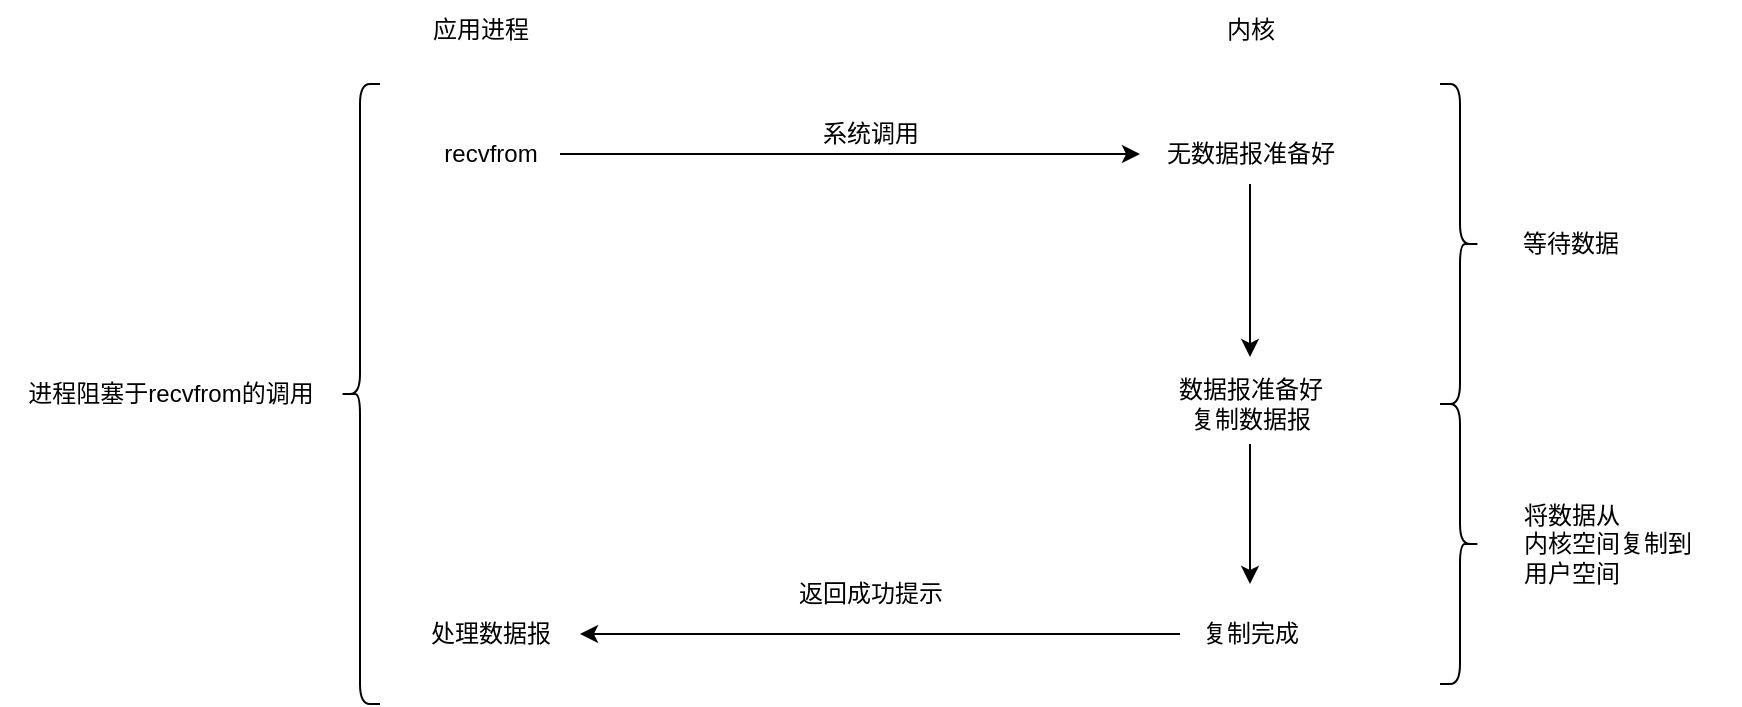 <mxfile version="21.2.1" type="device" pages="8">
  <diagram name="Blocking IO" id="bz_xKzXRIrhYi1SVSWEg">
    <mxGraphModel dx="1194" dy="877" grid="1" gridSize="10" guides="1" tooltips="1" connect="1" arrows="1" fold="1" page="1" pageScale="1" pageWidth="2339" pageHeight="3300" math="0" shadow="0">
      <root>
        <mxCell id="0" />
        <mxCell id="1" parent="0" />
        <mxCell id="ZottVFlIQImy03L3RdKi-1" value="" style="shape=curlyBracket;whiteSpace=wrap;html=1;rounded=1;labelPosition=left;verticalLabelPosition=middle;align=right;verticalAlign=middle;" vertex="1" parent="1">
          <mxGeometry x="250" y="180" width="20" height="310" as="geometry" />
        </mxCell>
        <mxCell id="ZottVFlIQImy03L3RdKi-2" value="" style="shape=curlyBracket;whiteSpace=wrap;html=1;rounded=1;flipH=1;labelPosition=right;verticalLabelPosition=middle;align=left;verticalAlign=middle;size=0.5;" vertex="1" parent="1">
          <mxGeometry x="800" y="180" width="20" height="160" as="geometry" />
        </mxCell>
        <mxCell id="ZottVFlIQImy03L3RdKi-4" value="进程阻塞于recvfrom的调用" style="text;html=1;align=center;verticalAlign=middle;resizable=0;points=[];autosize=1;strokeColor=none;fillColor=none;" vertex="1" parent="1">
          <mxGeometry x="80" y="320" width="170" height="30" as="geometry" />
        </mxCell>
        <mxCell id="ZottVFlIQImy03L3RdKi-7" style="edgeStyle=orthogonalEdgeStyle;rounded=0;orthogonalLoop=1;jettySize=auto;html=1;" edge="1" parent="1" source="ZottVFlIQImy03L3RdKi-5" target="ZottVFlIQImy03L3RdKi-6">
          <mxGeometry relative="1" as="geometry" />
        </mxCell>
        <mxCell id="ZottVFlIQImy03L3RdKi-5" value="recvfrom" style="text;html=1;align=center;verticalAlign=middle;resizable=0;points=[];autosize=1;strokeColor=none;fillColor=none;" vertex="1" parent="1">
          <mxGeometry x="290" y="200" width="70" height="30" as="geometry" />
        </mxCell>
        <mxCell id="ZottVFlIQImy03L3RdKi-12" style="edgeStyle=orthogonalEdgeStyle;rounded=0;orthogonalLoop=1;jettySize=auto;html=1;entryX=0.5;entryY=-0.087;entryDx=0;entryDy=0;entryPerimeter=0;" edge="1" parent="1" source="ZottVFlIQImy03L3RdKi-6" target="ZottVFlIQImy03L3RdKi-11">
          <mxGeometry relative="1" as="geometry" />
        </mxCell>
        <mxCell id="ZottVFlIQImy03L3RdKi-6" value="无数据报准备好" style="text;html=1;align=center;verticalAlign=middle;resizable=0;points=[];autosize=1;strokeColor=none;fillColor=none;" vertex="1" parent="1">
          <mxGeometry x="650" y="200" width="110" height="30" as="geometry" />
        </mxCell>
        <mxCell id="ZottVFlIQImy03L3RdKi-8" value="系统调用" style="text;html=1;align=center;verticalAlign=middle;resizable=0;points=[];autosize=1;strokeColor=none;fillColor=none;" vertex="1" parent="1">
          <mxGeometry x="480" y="190" width="70" height="30" as="geometry" />
        </mxCell>
        <mxCell id="ZottVFlIQImy03L3RdKi-9" value="应用进程" style="text;html=1;align=center;verticalAlign=middle;resizable=0;points=[];autosize=1;strokeColor=none;fillColor=none;" vertex="1" parent="1">
          <mxGeometry x="285" y="138" width="70" height="30" as="geometry" />
        </mxCell>
        <mxCell id="ZottVFlIQImy03L3RdKi-10" value="内核" style="text;html=1;align=center;verticalAlign=middle;resizable=0;points=[];autosize=1;strokeColor=none;fillColor=none;" vertex="1" parent="1">
          <mxGeometry x="680" y="138" width="50" height="30" as="geometry" />
        </mxCell>
        <mxCell id="ZottVFlIQImy03L3RdKi-15" style="edgeStyle=orthogonalEdgeStyle;rounded=0;orthogonalLoop=1;jettySize=auto;html=1;" edge="1" parent="1" source="ZottVFlIQImy03L3RdKi-11">
          <mxGeometry relative="1" as="geometry">
            <mxPoint x="705" y="430" as="targetPoint" />
          </mxGeometry>
        </mxCell>
        <mxCell id="ZottVFlIQImy03L3RdKi-11" value="数据报准备好&lt;br&gt;复制数据报" style="text;html=1;align=center;verticalAlign=middle;resizable=0;points=[];autosize=1;strokeColor=none;fillColor=none;" vertex="1" parent="1">
          <mxGeometry x="655" y="320" width="100" height="40" as="geometry" />
        </mxCell>
        <mxCell id="ZottVFlIQImy03L3RdKi-17" style="edgeStyle=orthogonalEdgeStyle;rounded=0;orthogonalLoop=1;jettySize=auto;html=1;" edge="1" parent="1" source="ZottVFlIQImy03L3RdKi-13">
          <mxGeometry relative="1" as="geometry">
            <mxPoint x="370" y="455" as="targetPoint" />
          </mxGeometry>
        </mxCell>
        <mxCell id="ZottVFlIQImy03L3RdKi-13" value="复制完成" style="text;html=1;align=center;verticalAlign=middle;resizable=0;points=[];autosize=1;strokeColor=none;fillColor=none;" vertex="1" parent="1">
          <mxGeometry x="670" y="440" width="70" height="30" as="geometry" />
        </mxCell>
        <mxCell id="ZottVFlIQImy03L3RdKi-16" value="处理数据报" style="text;html=1;align=center;verticalAlign=middle;resizable=0;points=[];autosize=1;strokeColor=none;fillColor=none;" vertex="1" parent="1">
          <mxGeometry x="285" y="440" width="80" height="30" as="geometry" />
        </mxCell>
        <mxCell id="ZottVFlIQImy03L3RdKi-18" value="返回成功提示" style="text;html=1;align=center;verticalAlign=middle;resizable=0;points=[];autosize=1;strokeColor=none;fillColor=none;" vertex="1" parent="1">
          <mxGeometry x="465" y="420" width="100" height="30" as="geometry" />
        </mxCell>
        <mxCell id="ZottVFlIQImy03L3RdKi-19" value="" style="shape=curlyBracket;whiteSpace=wrap;html=1;rounded=1;flipH=1;labelPosition=right;verticalLabelPosition=middle;align=left;verticalAlign=middle;size=0.5;" vertex="1" parent="1">
          <mxGeometry x="800" y="340" width="20" height="140" as="geometry" />
        </mxCell>
        <mxCell id="ZottVFlIQImy03L3RdKi-20" value="等待数据" style="text;html=1;align=center;verticalAlign=middle;resizable=0;points=[];autosize=1;strokeColor=none;fillColor=none;" vertex="1" parent="1">
          <mxGeometry x="830" y="245" width="70" height="30" as="geometry" />
        </mxCell>
        <mxCell id="ZottVFlIQImy03L3RdKi-21" value="将数据从&lt;br&gt;内核空间复制到&lt;br&gt;用户空间" style="text;html=1;align=left;verticalAlign=middle;resizable=0;points=[];autosize=1;strokeColor=none;fillColor=none;" vertex="1" parent="1">
          <mxGeometry x="840" y="380" width="110" height="60" as="geometry" />
        </mxCell>
      </root>
    </mxGraphModel>
  </diagram>
  <diagram id="ZWKYuYZeVg8kZIGxJ8dt" name="Nonblocking IO">
    <mxGraphModel dx="1194" dy="877" grid="1" gridSize="10" guides="1" tooltips="1" connect="1" arrows="1" fold="1" page="1" pageScale="1" pageWidth="2339" pageHeight="3300" math="0" shadow="0">
      <root>
        <mxCell id="0" />
        <mxCell id="1" parent="0" />
        <mxCell id="xlk-RooxMBTvUu8aTsPf-1" value="" style="shape=curlyBracket;whiteSpace=wrap;html=1;rounded=1;labelPosition=left;verticalLabelPosition=middle;align=right;verticalAlign=middle;" vertex="1" parent="1">
          <mxGeometry x="250" y="180" width="20" height="310" as="geometry" />
        </mxCell>
        <mxCell id="xlk-RooxMBTvUu8aTsPf-2" value="" style="shape=curlyBracket;whiteSpace=wrap;html=1;rounded=1;flipH=1;labelPosition=right;verticalLabelPosition=middle;align=left;verticalAlign=middle;size=0.5;" vertex="1" parent="1">
          <mxGeometry x="800" y="180" width="20" height="200" as="geometry" />
        </mxCell>
        <mxCell id="xlk-RooxMBTvUu8aTsPf-3" value="进程反复调用recvfrom&lt;br&gt;等待返回成功" style="text;html=1;align=center;verticalAlign=middle;resizable=0;points=[];autosize=1;strokeColor=none;fillColor=none;" vertex="1" parent="1">
          <mxGeometry x="95" y="315" width="140" height="40" as="geometry" />
        </mxCell>
        <mxCell id="xlk-RooxMBTvUu8aTsPf-4" style="edgeStyle=orthogonalEdgeStyle;rounded=0;orthogonalLoop=1;jettySize=auto;html=1;" edge="1" parent="1" source="xlk-RooxMBTvUu8aTsPf-5">
          <mxGeometry relative="1" as="geometry">
            <mxPoint x="650" y="375" as="targetPoint" />
          </mxGeometry>
        </mxCell>
        <mxCell id="xlk-RooxMBTvUu8aTsPf-35" value="系统调用" style="edgeLabel;html=1;align=center;verticalAlign=middle;resizable=0;points=[];" vertex="1" connectable="0" parent="xlk-RooxMBTvUu8aTsPf-4">
          <mxGeometry x="-0.103" y="3" relative="1" as="geometry">
            <mxPoint x="-10" y="3" as="offset" />
          </mxGeometry>
        </mxCell>
        <mxCell id="xlk-RooxMBTvUu8aTsPf-5" value="recvfrom" style="text;html=1;align=center;verticalAlign=middle;resizable=0;points=[];autosize=1;strokeColor=none;fillColor=none;" vertex="1" parent="1">
          <mxGeometry x="290" y="360" width="70" height="30" as="geometry" />
        </mxCell>
        <mxCell id="xlk-RooxMBTvUu8aTsPf-7" value="无数据报准备好" style="text;html=1;align=center;verticalAlign=middle;resizable=0;points=[];autosize=1;strokeColor=none;fillColor=none;" vertex="1" parent="1">
          <mxGeometry x="650" y="290" width="110" height="30" as="geometry" />
        </mxCell>
        <mxCell id="xlk-RooxMBTvUu8aTsPf-9" value="应用进程" style="text;html=1;align=center;verticalAlign=middle;resizable=0;points=[];autosize=1;strokeColor=none;fillColor=none;" vertex="1" parent="1">
          <mxGeometry x="285" y="138" width="70" height="30" as="geometry" />
        </mxCell>
        <mxCell id="xlk-RooxMBTvUu8aTsPf-10" value="内核" style="text;html=1;align=center;verticalAlign=middle;resizable=0;points=[];autosize=1;strokeColor=none;fillColor=none;" vertex="1" parent="1">
          <mxGeometry x="680" y="138" width="50" height="30" as="geometry" />
        </mxCell>
        <mxCell id="xlk-RooxMBTvUu8aTsPf-11" style="edgeStyle=orthogonalEdgeStyle;rounded=0;orthogonalLoop=1;jettySize=auto;html=1;" edge="1" parent="1" source="xlk-RooxMBTvUu8aTsPf-12">
          <mxGeometry relative="1" as="geometry">
            <mxPoint x="705" y="430" as="targetPoint" />
          </mxGeometry>
        </mxCell>
        <mxCell id="xlk-RooxMBTvUu8aTsPf-12" value="数据报准备好&lt;br&gt;复制数据报" style="text;html=1;align=center;verticalAlign=middle;resizable=0;points=[];autosize=1;strokeColor=none;fillColor=none;" vertex="1" parent="1">
          <mxGeometry x="655" y="360" width="100" height="40" as="geometry" />
        </mxCell>
        <mxCell id="xlk-RooxMBTvUu8aTsPf-13" style="edgeStyle=orthogonalEdgeStyle;rounded=0;orthogonalLoop=1;jettySize=auto;html=1;" edge="1" parent="1" source="xlk-RooxMBTvUu8aTsPf-14">
          <mxGeometry relative="1" as="geometry">
            <mxPoint x="370" y="455" as="targetPoint" />
          </mxGeometry>
        </mxCell>
        <mxCell id="xlk-RooxMBTvUu8aTsPf-14" value="复制完成" style="text;html=1;align=center;verticalAlign=middle;resizable=0;points=[];autosize=1;strokeColor=none;fillColor=none;" vertex="1" parent="1">
          <mxGeometry x="670" y="440" width="70" height="30" as="geometry" />
        </mxCell>
        <mxCell id="xlk-RooxMBTvUu8aTsPf-15" value="处理数据报" style="text;html=1;align=center;verticalAlign=middle;resizable=0;points=[];autosize=1;strokeColor=none;fillColor=none;" vertex="1" parent="1">
          <mxGeometry x="285" y="440" width="80" height="30" as="geometry" />
        </mxCell>
        <mxCell id="xlk-RooxMBTvUu8aTsPf-16" value="返回成功提示" style="text;html=1;align=center;verticalAlign=middle;resizable=0;points=[];autosize=1;strokeColor=none;fillColor=none;" vertex="1" parent="1">
          <mxGeometry x="465" y="420" width="100" height="30" as="geometry" />
        </mxCell>
        <mxCell id="xlk-RooxMBTvUu8aTsPf-17" value="" style="shape=curlyBracket;whiteSpace=wrap;html=1;rounded=1;flipH=1;labelPosition=right;verticalLabelPosition=middle;align=left;verticalAlign=middle;size=0.5;" vertex="1" parent="1">
          <mxGeometry x="800" y="380" width="20" height="100" as="geometry" />
        </mxCell>
        <mxCell id="xlk-RooxMBTvUu8aTsPf-18" value="等待数据" style="text;html=1;align=center;verticalAlign=middle;resizable=0;points=[];autosize=1;strokeColor=none;fillColor=none;" vertex="1" parent="1">
          <mxGeometry x="830" y="245" width="70" height="30" as="geometry" />
        </mxCell>
        <mxCell id="xlk-RooxMBTvUu8aTsPf-19" value="将数据从&lt;br&gt;内核空间复制到&lt;br&gt;用户空间" style="text;html=1;align=left;verticalAlign=middle;resizable=0;points=[];autosize=1;strokeColor=none;fillColor=none;" vertex="1" parent="1">
          <mxGeometry x="840" y="400" width="110" height="60" as="geometry" />
        </mxCell>
        <mxCell id="xlk-RooxMBTvUu8aTsPf-24" style="edgeStyle=orthogonalEdgeStyle;rounded=0;orthogonalLoop=1;jettySize=auto;html=1;" edge="1" source="xlk-RooxMBTvUu8aTsPf-25" target="xlk-RooxMBTvUu8aTsPf-26" parent="1">
          <mxGeometry relative="1" as="geometry" />
        </mxCell>
        <mxCell id="xlk-RooxMBTvUu8aTsPf-36" value="系统调用" style="edgeLabel;html=1;align=center;verticalAlign=middle;resizable=0;points=[];" vertex="1" connectable="0" parent="xlk-RooxMBTvUu8aTsPf-24">
          <mxGeometry x="-0.124" y="4" relative="1" as="geometry">
            <mxPoint x="-7" y="4" as="offset" />
          </mxGeometry>
        </mxCell>
        <mxCell id="xlk-RooxMBTvUu8aTsPf-25" value="recvfrom" style="text;html=1;align=center;verticalAlign=middle;resizable=0;points=[];autosize=1;strokeColor=none;fillColor=none;" vertex="1" parent="1">
          <mxGeometry x="290" y="240" width="70" height="30" as="geometry" />
        </mxCell>
        <mxCell id="xlk-RooxMBTvUu8aTsPf-26" value="无数据报准备好" style="text;html=1;align=center;verticalAlign=middle;resizable=0;points=[];autosize=1;strokeColor=none;fillColor=none;" vertex="1" parent="1">
          <mxGeometry x="650" y="240" width="110" height="30" as="geometry" />
        </mxCell>
        <mxCell id="xlk-RooxMBTvUu8aTsPf-28" style="edgeStyle=orthogonalEdgeStyle;rounded=0;orthogonalLoop=1;jettySize=auto;html=1;" edge="1" source="xlk-RooxMBTvUu8aTsPf-29" target="xlk-RooxMBTvUu8aTsPf-30" parent="1">
          <mxGeometry relative="1" as="geometry" />
        </mxCell>
        <mxCell id="xlk-RooxMBTvUu8aTsPf-37" value="系统调用" style="edgeLabel;html=1;align=center;verticalAlign=middle;resizable=0;points=[];" vertex="1" connectable="0" parent="xlk-RooxMBTvUu8aTsPf-28">
          <mxGeometry x="-0.124" y="3" relative="1" as="geometry">
            <mxPoint x="-7" y="3" as="offset" />
          </mxGeometry>
        </mxCell>
        <mxCell id="xlk-RooxMBTvUu8aTsPf-29" value="recvfrom" style="text;html=1;align=center;verticalAlign=middle;resizable=0;points=[];autosize=1;strokeColor=none;fillColor=none;" vertex="1" parent="1">
          <mxGeometry x="290" y="195" width="70" height="30" as="geometry" />
        </mxCell>
        <mxCell id="xlk-RooxMBTvUu8aTsPf-30" value="无数据报准备好" style="text;html=1;align=center;verticalAlign=middle;resizable=0;points=[];autosize=1;strokeColor=none;fillColor=none;" vertex="1" parent="1">
          <mxGeometry x="650" y="195" width="110" height="30" as="geometry" />
        </mxCell>
        <mxCell id="xlk-RooxMBTvUu8aTsPf-32" value="EWOULDBLOCK" style="endArrow=classic;html=1;rounded=0;" edge="1" parent="1">
          <mxGeometry width="50" height="50" relative="1" as="geometry">
            <mxPoint x="640" y="230" as="sourcePoint" />
            <mxPoint x="360" y="230" as="targetPoint" />
          </mxGeometry>
        </mxCell>
        <mxCell id="xlk-RooxMBTvUu8aTsPf-33" value="EWOULDBLOCK" style="endArrow=classic;html=1;rounded=0;" edge="1" parent="1">
          <mxGeometry width="50" height="50" relative="1" as="geometry">
            <mxPoint x="640" y="274" as="sourcePoint" />
            <mxPoint x="360" y="274" as="targetPoint" />
          </mxGeometry>
        </mxCell>
        <mxCell id="xlk-RooxMBTvUu8aTsPf-34" value="EWOULDBLOCK" style="endArrow=classic;html=1;rounded=0;" edge="1" parent="1">
          <mxGeometry width="50" height="50" relative="1" as="geometry">
            <mxPoint x="640" y="330" as="sourcePoint" />
            <mxPoint x="360" y="330" as="targetPoint" />
          </mxGeometry>
        </mxCell>
        <mxCell id="xlk-RooxMBTvUu8aTsPf-41" value="recvfrom" style="text;html=1;align=center;verticalAlign=middle;resizable=0;points=[];autosize=1;strokeColor=none;fillColor=none;" vertex="1" parent="1">
          <mxGeometry x="290" y="300" width="70" height="30" as="geometry" />
        </mxCell>
        <mxCell id="xlk-RooxMBTvUu8aTsPf-53" style="edgeStyle=orthogonalEdgeStyle;rounded=0;orthogonalLoop=1;jettySize=auto;html=1;" edge="1" parent="1">
          <mxGeometry relative="1" as="geometry">
            <mxPoint x="360" y="304.5" as="sourcePoint" />
            <mxPoint x="650" y="304.5" as="targetPoint" />
            <Array as="points">
              <mxPoint x="530" y="304.5" />
              <mxPoint x="530" y="304.5" />
            </Array>
          </mxGeometry>
        </mxCell>
        <mxCell id="xlk-RooxMBTvUu8aTsPf-54" value="系统调用" style="edgeLabel;html=1;align=center;verticalAlign=middle;resizable=0;points=[];" vertex="1" connectable="0" parent="xlk-RooxMBTvUu8aTsPf-53">
          <mxGeometry x="-0.103" y="3" relative="1" as="geometry">
            <mxPoint x="-10" y="3" as="offset" />
          </mxGeometry>
        </mxCell>
      </root>
    </mxGraphModel>
  </diagram>
  <diagram id="ih13bG-ebCqLkDhofo12" name="IO Multiplexing">
    <mxGraphModel dx="1194" dy="877" grid="1" gridSize="10" guides="1" tooltips="1" connect="1" arrows="1" fold="1" page="1" pageScale="1" pageWidth="2339" pageHeight="3300" math="0" shadow="0">
      <root>
        <mxCell id="0" />
        <mxCell id="1" parent="0" />
        <mxCell id="SwOj9-y2bBtK_aYG4GSi-1" value="" style="shape=curlyBracket;whiteSpace=wrap;html=1;rounded=1;labelPosition=left;verticalLabelPosition=middle;align=right;verticalAlign=middle;" vertex="1" parent="1">
          <mxGeometry x="250" y="180" width="20" height="150" as="geometry" />
        </mxCell>
        <mxCell id="SwOj9-y2bBtK_aYG4GSi-2" value="" style="shape=curlyBracket;whiteSpace=wrap;html=1;rounded=1;flipH=1;labelPosition=right;verticalLabelPosition=middle;align=left;verticalAlign=middle;size=0.5;" vertex="1" parent="1">
          <mxGeometry x="800" y="180" width="20" height="160" as="geometry" />
        </mxCell>
        <mxCell id="SwOj9-y2bBtK_aYG4GSi-3" value="&lt;div style=&quot;text-align: left;&quot;&gt;&lt;span style=&quot;background-color: initial;&quot;&gt;进程受阻于select调用&lt;/span&gt;&lt;/div&gt;&lt;div style=&quot;text-align: left;&quot;&gt;&lt;span style=&quot;background-color: initial;&quot;&gt;等待可能多个套接字中&lt;/span&gt;&lt;/div&gt;&lt;div style=&quot;text-align: left;&quot;&gt;&lt;span style=&quot;background-color: initial;&quot;&gt;的任何一个变为可读&lt;/span&gt;&lt;/div&gt;" style="text;html=1;align=center;verticalAlign=middle;resizable=0;points=[];autosize=1;strokeColor=none;fillColor=none;" vertex="1" parent="1">
          <mxGeometry x="110" y="225" width="140" height="60" as="geometry" />
        </mxCell>
        <mxCell id="SwOj9-y2bBtK_aYG4GSi-4" style="edgeStyle=orthogonalEdgeStyle;rounded=0;orthogonalLoop=1;jettySize=auto;html=1;" edge="1" parent="1" source="SwOj9-y2bBtK_aYG4GSi-5">
          <mxGeometry relative="1" as="geometry">
            <mxPoint x="655" y="345" as="targetPoint" />
          </mxGeometry>
        </mxCell>
        <mxCell id="SwOj9-y2bBtK_aYG4GSi-5" value="recvfrom" style="text;html=1;align=center;verticalAlign=middle;resizable=0;points=[];autosize=1;strokeColor=none;fillColor=none;" vertex="1" parent="1">
          <mxGeometry x="295" y="330" width="70" height="30" as="geometry" />
        </mxCell>
        <mxCell id="SwOj9-y2bBtK_aYG4GSi-8" value="系统调用" style="text;html=1;align=center;verticalAlign=middle;resizable=0;points=[];autosize=1;strokeColor=none;fillColor=none;" vertex="1" parent="1">
          <mxGeometry x="485" y="320" width="70" height="30" as="geometry" />
        </mxCell>
        <mxCell id="SwOj9-y2bBtK_aYG4GSi-9" value="应用进程" style="text;html=1;align=center;verticalAlign=middle;resizable=0;points=[];autosize=1;strokeColor=none;fillColor=none;" vertex="1" parent="1">
          <mxGeometry x="285" y="138" width="70" height="30" as="geometry" />
        </mxCell>
        <mxCell id="SwOj9-y2bBtK_aYG4GSi-10" value="内核" style="text;html=1;align=center;verticalAlign=middle;resizable=0;points=[];autosize=1;strokeColor=none;fillColor=none;" vertex="1" parent="1">
          <mxGeometry x="680" y="138" width="50" height="30" as="geometry" />
        </mxCell>
        <mxCell id="SwOj9-y2bBtK_aYG4GSi-11" style="edgeStyle=orthogonalEdgeStyle;rounded=0;orthogonalLoop=1;jettySize=auto;html=1;" edge="1" parent="1" source="SwOj9-y2bBtK_aYG4GSi-12">
          <mxGeometry relative="1" as="geometry">
            <mxPoint x="705" y="430" as="targetPoint" />
          </mxGeometry>
        </mxCell>
        <mxCell id="SwOj9-y2bBtK_aYG4GSi-12" value="&lt;br&gt;复制数据报" style="text;html=1;align=center;verticalAlign=middle;resizable=0;points=[];autosize=1;strokeColor=none;fillColor=none;" vertex="1" parent="1">
          <mxGeometry x="665" y="320" width="80" height="40" as="geometry" />
        </mxCell>
        <mxCell id="SwOj9-y2bBtK_aYG4GSi-13" style="edgeStyle=orthogonalEdgeStyle;rounded=0;orthogonalLoop=1;jettySize=auto;html=1;" edge="1" parent="1" source="SwOj9-y2bBtK_aYG4GSi-14">
          <mxGeometry relative="1" as="geometry">
            <mxPoint x="370" y="455" as="targetPoint" />
          </mxGeometry>
        </mxCell>
        <mxCell id="SwOj9-y2bBtK_aYG4GSi-14" value="复制完成" style="text;html=1;align=center;verticalAlign=middle;resizable=0;points=[];autosize=1;strokeColor=none;fillColor=none;" vertex="1" parent="1">
          <mxGeometry x="670" y="440" width="70" height="30" as="geometry" />
        </mxCell>
        <mxCell id="SwOj9-y2bBtK_aYG4GSi-15" value="处理数据报" style="text;html=1;align=center;verticalAlign=middle;resizable=0;points=[];autosize=1;strokeColor=none;fillColor=none;" vertex="1" parent="1">
          <mxGeometry x="285" y="440" width="80" height="30" as="geometry" />
        </mxCell>
        <mxCell id="SwOj9-y2bBtK_aYG4GSi-16" value="返回成功提示" style="text;html=1;align=center;verticalAlign=middle;resizable=0;points=[];autosize=1;strokeColor=none;fillColor=none;" vertex="1" parent="1">
          <mxGeometry x="465" y="420" width="100" height="30" as="geometry" />
        </mxCell>
        <mxCell id="SwOj9-y2bBtK_aYG4GSi-17" value="" style="shape=curlyBracket;whiteSpace=wrap;html=1;rounded=1;flipH=1;labelPosition=right;verticalLabelPosition=middle;align=left;verticalAlign=middle;size=0.5;" vertex="1" parent="1">
          <mxGeometry x="800" y="340" width="20" height="140" as="geometry" />
        </mxCell>
        <mxCell id="SwOj9-y2bBtK_aYG4GSi-18" value="等待数据" style="text;html=1;align=center;verticalAlign=middle;resizable=0;points=[];autosize=1;strokeColor=none;fillColor=none;" vertex="1" parent="1">
          <mxGeometry x="830" y="245" width="70" height="30" as="geometry" />
        </mxCell>
        <mxCell id="SwOj9-y2bBtK_aYG4GSi-19" value="将数据从&lt;br&gt;内核空间复制到&lt;br&gt;用户空间" style="text;html=1;align=left;verticalAlign=middle;resizable=0;points=[];autosize=1;strokeColor=none;fillColor=none;" vertex="1" parent="1">
          <mxGeometry x="840" y="380" width="110" height="60" as="geometry" />
        </mxCell>
        <mxCell id="SwOj9-y2bBtK_aYG4GSi-20" value="" style="shape=curlyBracket;whiteSpace=wrap;html=1;rounded=1;labelPosition=left;verticalLabelPosition=middle;align=right;verticalAlign=middle;" vertex="1" parent="1">
          <mxGeometry x="250" y="330" width="20" height="150" as="geometry" />
        </mxCell>
        <mxCell id="SwOj9-y2bBtK_aYG4GSi-23" style="edgeStyle=orthogonalEdgeStyle;rounded=0;orthogonalLoop=1;jettySize=auto;html=1;" edge="1" parent="1" source="SwOj9-y2bBtK_aYG4GSi-21" target="SwOj9-y2bBtK_aYG4GSi-22">
          <mxGeometry relative="1" as="geometry" />
        </mxCell>
        <mxCell id="SwOj9-y2bBtK_aYG4GSi-21" value="select" style="text;html=1;align=center;verticalAlign=middle;resizable=0;points=[];autosize=1;strokeColor=none;fillColor=none;" vertex="1" parent="1">
          <mxGeometry x="300" y="178" width="50" height="30" as="geometry" />
        </mxCell>
        <mxCell id="SwOj9-y2bBtK_aYG4GSi-25" style="edgeStyle=orthogonalEdgeStyle;rounded=0;orthogonalLoop=1;jettySize=auto;html=1;" edge="1" parent="1" source="SwOj9-y2bBtK_aYG4GSi-22">
          <mxGeometry relative="1" as="geometry">
            <mxPoint x="700" y="260" as="targetPoint" />
          </mxGeometry>
        </mxCell>
        <mxCell id="SwOj9-y2bBtK_aYG4GSi-22" value="数据报没准备好" style="text;html=1;align=center;verticalAlign=middle;resizable=0;points=[];autosize=1;strokeColor=none;fillColor=none;" vertex="1" parent="1">
          <mxGeometry x="645" y="178" width="110" height="30" as="geometry" />
        </mxCell>
        <mxCell id="SwOj9-y2bBtK_aYG4GSi-26" style="edgeStyle=orthogonalEdgeStyle;rounded=0;orthogonalLoop=1;jettySize=auto;html=1;" edge="1" parent="1" source="SwOj9-y2bBtK_aYG4GSi-24">
          <mxGeometry relative="1" as="geometry">
            <mxPoint x="360" y="315" as="targetPoint" />
          </mxGeometry>
        </mxCell>
        <mxCell id="SwOj9-y2bBtK_aYG4GSi-27" value="返回可读条件" style="edgeLabel;html=1;align=center;verticalAlign=middle;resizable=0;points=[];" vertex="1" connectable="0" parent="SwOj9-y2bBtK_aYG4GSi-26">
          <mxGeometry x="-0.013" y="-4" relative="1" as="geometry">
            <mxPoint x="25" as="offset" />
          </mxGeometry>
        </mxCell>
        <mxCell id="SwOj9-y2bBtK_aYG4GSi-24" value="数据报准备好" style="text;html=1;align=center;verticalAlign=middle;resizable=0;points=[];autosize=1;strokeColor=none;fillColor=none;" vertex="1" parent="1">
          <mxGeometry x="650" y="300" width="100" height="30" as="geometry" />
        </mxCell>
        <mxCell id="SwOj9-y2bBtK_aYG4GSi-28" value="数据复制到应用缓存区&lt;br&gt;期间阻塞" style="text;html=1;align=left;verticalAlign=middle;resizable=0;points=[];autosize=1;strokeColor=none;fillColor=none;" vertex="1" parent="1">
          <mxGeometry x="125" y="385" width="140" height="40" as="geometry" />
        </mxCell>
      </root>
    </mxGraphModel>
  </diagram>
  <diagram id="R9teF-Ff1Z1OwQMvsc27" name="signal io">
    <mxGraphModel dx="1194" dy="877" grid="1" gridSize="10" guides="1" tooltips="1" connect="1" arrows="1" fold="1" page="1" pageScale="1" pageWidth="2339" pageHeight="3300" math="0" shadow="0">
      <root>
        <mxCell id="0" />
        <mxCell id="1" parent="0" />
        <mxCell id="8NtBzPEcCr57E9r0czD2-1" value="" style="shape=curlyBracket;whiteSpace=wrap;html=1;rounded=1;labelPosition=left;verticalLabelPosition=middle;align=right;verticalAlign=middle;" vertex="1" parent="1">
          <mxGeometry x="250" y="180" width="20" height="150" as="geometry" />
        </mxCell>
        <mxCell id="8NtBzPEcCr57E9r0czD2-2" value="" style="shape=curlyBracket;whiteSpace=wrap;html=1;rounded=1;flipH=1;labelPosition=right;verticalLabelPosition=middle;align=left;verticalAlign=middle;size=0.5;" vertex="1" parent="1">
          <mxGeometry x="800" y="180" width="20" height="160" as="geometry" />
        </mxCell>
        <mxCell id="8NtBzPEcCr57E9r0czD2-3" value="&lt;div style=&quot;text-align: left;&quot;&gt;进程继续执行&lt;/div&gt;" style="text;html=1;align=center;verticalAlign=middle;resizable=0;points=[];autosize=1;strokeColor=none;fillColor=none;" vertex="1" parent="1">
          <mxGeometry x="130" y="240" width="100" height="30" as="geometry" />
        </mxCell>
        <mxCell id="8NtBzPEcCr57E9r0czD2-4" style="edgeStyle=orthogonalEdgeStyle;rounded=0;orthogonalLoop=1;jettySize=auto;html=1;" edge="1" parent="1" source="8NtBzPEcCr57E9r0czD2-5">
          <mxGeometry relative="1" as="geometry">
            <mxPoint x="655" y="345" as="targetPoint" />
          </mxGeometry>
        </mxCell>
        <mxCell id="8NtBzPEcCr57E9r0czD2-5" value="recvfrom" style="text;html=1;align=center;verticalAlign=middle;resizable=0;points=[];autosize=1;strokeColor=none;fillColor=none;" vertex="1" parent="1">
          <mxGeometry x="295" y="330" width="70" height="30" as="geometry" />
        </mxCell>
        <mxCell id="8NtBzPEcCr57E9r0czD2-6" value="系统调用" style="text;html=1;align=center;verticalAlign=middle;resizable=0;points=[];autosize=1;strokeColor=none;fillColor=none;" vertex="1" parent="1">
          <mxGeometry x="485" y="320" width="70" height="30" as="geometry" />
        </mxCell>
        <mxCell id="8NtBzPEcCr57E9r0czD2-7" value="应用进程" style="text;html=1;align=center;verticalAlign=middle;resizable=0;points=[];autosize=1;strokeColor=none;fillColor=none;" vertex="1" parent="1">
          <mxGeometry x="285" y="138" width="70" height="30" as="geometry" />
        </mxCell>
        <mxCell id="8NtBzPEcCr57E9r0czD2-8" value="内核" style="text;html=1;align=center;verticalAlign=middle;resizable=0;points=[];autosize=1;strokeColor=none;fillColor=none;" vertex="1" parent="1">
          <mxGeometry x="680" y="138" width="50" height="30" as="geometry" />
        </mxCell>
        <mxCell id="8NtBzPEcCr57E9r0czD2-9" style="edgeStyle=orthogonalEdgeStyle;rounded=0;orthogonalLoop=1;jettySize=auto;html=1;" edge="1" parent="1" source="8NtBzPEcCr57E9r0czD2-10">
          <mxGeometry relative="1" as="geometry">
            <mxPoint x="705" y="430" as="targetPoint" />
          </mxGeometry>
        </mxCell>
        <mxCell id="8NtBzPEcCr57E9r0czD2-10" value="&lt;br&gt;复制数据报" style="text;html=1;align=center;verticalAlign=middle;resizable=0;points=[];autosize=1;strokeColor=none;fillColor=none;" vertex="1" parent="1">
          <mxGeometry x="665" y="320" width="80" height="40" as="geometry" />
        </mxCell>
        <mxCell id="8NtBzPEcCr57E9r0czD2-11" style="edgeStyle=orthogonalEdgeStyle;rounded=0;orthogonalLoop=1;jettySize=auto;html=1;" edge="1" parent="1" source="8NtBzPEcCr57E9r0czD2-12">
          <mxGeometry relative="1" as="geometry">
            <mxPoint x="370" y="455" as="targetPoint" />
          </mxGeometry>
        </mxCell>
        <mxCell id="8NtBzPEcCr57E9r0czD2-12" value="复制完成" style="text;html=1;align=center;verticalAlign=middle;resizable=0;points=[];autosize=1;strokeColor=none;fillColor=none;" vertex="1" parent="1">
          <mxGeometry x="670" y="440" width="70" height="30" as="geometry" />
        </mxCell>
        <mxCell id="8NtBzPEcCr57E9r0czD2-13" value="处理数据报" style="text;html=1;align=center;verticalAlign=middle;resizable=0;points=[];autosize=1;strokeColor=none;fillColor=none;" vertex="1" parent="1">
          <mxGeometry x="285" y="440" width="80" height="30" as="geometry" />
        </mxCell>
        <mxCell id="8NtBzPEcCr57E9r0czD2-14" value="返回成功提示" style="text;html=1;align=center;verticalAlign=middle;resizable=0;points=[];autosize=1;strokeColor=none;fillColor=none;" vertex="1" parent="1">
          <mxGeometry x="465" y="420" width="100" height="30" as="geometry" />
        </mxCell>
        <mxCell id="8NtBzPEcCr57E9r0czD2-15" value="" style="shape=curlyBracket;whiteSpace=wrap;html=1;rounded=1;flipH=1;labelPosition=right;verticalLabelPosition=middle;align=left;verticalAlign=middle;size=0.5;" vertex="1" parent="1">
          <mxGeometry x="800" y="340" width="20" height="140" as="geometry" />
        </mxCell>
        <mxCell id="8NtBzPEcCr57E9r0czD2-16" value="等待数据" style="text;html=1;align=center;verticalAlign=middle;resizable=0;points=[];autosize=1;strokeColor=none;fillColor=none;" vertex="1" parent="1">
          <mxGeometry x="830" y="245" width="70" height="30" as="geometry" />
        </mxCell>
        <mxCell id="8NtBzPEcCr57E9r0czD2-17" value="将数据从&lt;br&gt;内核空间复制到&lt;br&gt;用户空间" style="text;html=1;align=left;verticalAlign=middle;resizable=0;points=[];autosize=1;strokeColor=none;fillColor=none;" vertex="1" parent="1">
          <mxGeometry x="840" y="380" width="110" height="60" as="geometry" />
        </mxCell>
        <mxCell id="8NtBzPEcCr57E9r0czD2-18" value="" style="shape=curlyBracket;whiteSpace=wrap;html=1;rounded=1;labelPosition=left;verticalLabelPosition=middle;align=right;verticalAlign=middle;" vertex="1" parent="1">
          <mxGeometry x="250" y="330" width="20" height="150" as="geometry" />
        </mxCell>
        <mxCell id="8NtBzPEcCr57E9r0czD2-19" style="edgeStyle=orthogonalEdgeStyle;rounded=0;orthogonalLoop=1;jettySize=auto;html=1;" edge="1" parent="1">
          <mxGeometry relative="1" as="geometry">
            <mxPoint x="370" y="192.5" as="sourcePoint" />
            <mxPoint x="665" y="192.5" as="targetPoint" />
          </mxGeometry>
        </mxCell>
        <mxCell id="8NtBzPEcCr57E9r0czD2-23" style="edgeStyle=orthogonalEdgeStyle;rounded=0;orthogonalLoop=1;jettySize=auto;html=1;" edge="1" parent="1" source="8NtBzPEcCr57E9r0czD2-25">
          <mxGeometry relative="1" as="geometry">
            <mxPoint x="360" y="315" as="targetPoint" />
          </mxGeometry>
        </mxCell>
        <mxCell id="8NtBzPEcCr57E9r0czD2-24" value="递交SIGIO" style="edgeLabel;html=1;align=center;verticalAlign=middle;resizable=0;points=[];" vertex="1" connectable="0" parent="8NtBzPEcCr57E9r0czD2-23">
          <mxGeometry x="-0.013" y="-4" relative="1" as="geometry">
            <mxPoint x="25" as="offset" />
          </mxGeometry>
        </mxCell>
        <mxCell id="8NtBzPEcCr57E9r0czD2-25" value="数据报准备好" style="text;html=1;align=center;verticalAlign=middle;resizable=0;points=[];autosize=1;strokeColor=none;fillColor=none;" vertex="1" parent="1">
          <mxGeometry x="650" y="300" width="100" height="30" as="geometry" />
        </mxCell>
        <mxCell id="8NtBzPEcCr57E9r0czD2-26" value="数据复制到应用缓存区&lt;br&gt;期间阻塞" style="text;html=1;align=left;verticalAlign=middle;resizable=0;points=[];autosize=1;strokeColor=none;fillColor=none;" vertex="1" parent="1">
          <mxGeometry x="125" y="385" width="140" height="40" as="geometry" />
        </mxCell>
        <mxCell id="8NtBzPEcCr57E9r0czD2-29" value="建立SIGIO的&lt;br&gt;信号处理程序" style="text;html=1;align=left;verticalAlign=middle;resizable=0;points=[];autosize=1;strokeColor=none;fillColor=none;" vertex="1" parent="1">
          <mxGeometry x="275" y="173" width="100" height="40" as="geometry" />
        </mxCell>
        <mxCell id="8NtBzPEcCr57E9r0czD2-30" value="sigaction系统调用" style="text;html=1;align=center;verticalAlign=middle;resizable=0;points=[];autosize=1;strokeColor=none;fillColor=none;" vertex="1" parent="1">
          <mxGeometry x="430" y="168" width="120" height="30" as="geometry" />
        </mxCell>
        <mxCell id="8NtBzPEcCr57E9r0czD2-31" style="edgeStyle=orthogonalEdgeStyle;rounded=0;orthogonalLoop=1;jettySize=auto;html=1;" edge="1" parent="1">
          <mxGeometry relative="1" as="geometry">
            <mxPoint x="365" y="220" as="targetPoint" />
            <mxPoint x="660" y="220" as="sourcePoint" />
            <Array as="points">
              <mxPoint x="685" y="220" />
            </Array>
          </mxGeometry>
        </mxCell>
        <mxCell id="8NtBzPEcCr57E9r0czD2-33" value="返回" style="edgeLabel;html=1;align=center;verticalAlign=middle;resizable=0;points=[];" vertex="1" connectable="0" parent="8NtBzPEcCr57E9r0czD2-31">
          <mxGeometry x="0.3" y="1" relative="1" as="geometry">
            <mxPoint as="offset" />
          </mxGeometry>
        </mxCell>
        <mxCell id="8NtBzPEcCr57E9r0czD2-34" value="信号处理程序" style="text;html=1;align=center;verticalAlign=middle;resizable=0;points=[];autosize=1;strokeColor=none;fillColor=none;" vertex="1" parent="1">
          <mxGeometry x="270" y="300" width="100" height="30" as="geometry" />
        </mxCell>
      </root>
    </mxGraphModel>
  </diagram>
  <diagram id="rLNFdqXmbew-Pni08uYn" name="asynchronous io">
    <mxGraphModel dx="1194" dy="877" grid="1" gridSize="10" guides="1" tooltips="1" connect="1" arrows="1" fold="1" page="1" pageScale="1" pageWidth="2339" pageHeight="3300" math="0" shadow="0">
      <root>
        <mxCell id="0" />
        <mxCell id="1" parent="0" />
        <mxCell id="SinjqNOypRxzRjIW1s9I-1" value="" style="shape=curlyBracket;whiteSpace=wrap;html=1;rounded=1;labelPosition=left;verticalLabelPosition=middle;align=right;verticalAlign=middle;" vertex="1" parent="1">
          <mxGeometry x="250" y="180" width="20" height="310" as="geometry" />
        </mxCell>
        <mxCell id="SinjqNOypRxzRjIW1s9I-2" value="" style="shape=curlyBracket;whiteSpace=wrap;html=1;rounded=1;flipH=1;labelPosition=right;verticalLabelPosition=middle;align=left;verticalAlign=middle;size=0.5;" vertex="1" parent="1">
          <mxGeometry x="800" y="180" width="20" height="160" as="geometry" />
        </mxCell>
        <mxCell id="SinjqNOypRxzRjIW1s9I-3" value="进程继续执行" style="text;html=1;align=center;verticalAlign=middle;resizable=0;points=[];autosize=1;strokeColor=none;fillColor=none;" vertex="1" parent="1">
          <mxGeometry x="115" y="320" width="100" height="30" as="geometry" />
        </mxCell>
        <mxCell id="SinjqNOypRxzRjIW1s9I-4" style="edgeStyle=orthogonalEdgeStyle;rounded=0;orthogonalLoop=1;jettySize=auto;html=1;" edge="1" parent="1" source="SinjqNOypRxzRjIW1s9I-5" target="SinjqNOypRxzRjIW1s9I-7">
          <mxGeometry relative="1" as="geometry" />
        </mxCell>
        <mxCell id="SinjqNOypRxzRjIW1s9I-5" value="aio_read" style="text;html=1;align=center;verticalAlign=middle;resizable=0;points=[];autosize=1;strokeColor=none;fillColor=none;" vertex="1" parent="1">
          <mxGeometry x="290" y="200" width="70" height="30" as="geometry" />
        </mxCell>
        <mxCell id="SinjqNOypRxzRjIW1s9I-6" style="edgeStyle=orthogonalEdgeStyle;rounded=0;orthogonalLoop=1;jettySize=auto;html=1;entryX=0.5;entryY=-0.087;entryDx=0;entryDy=0;entryPerimeter=0;" edge="1" parent="1" source="SinjqNOypRxzRjIW1s9I-7" target="SinjqNOypRxzRjIW1s9I-12">
          <mxGeometry relative="1" as="geometry" />
        </mxCell>
        <mxCell id="SinjqNOypRxzRjIW1s9I-7" value="无数据报准备好" style="text;html=1;align=center;verticalAlign=middle;resizable=0;points=[];autosize=1;strokeColor=none;fillColor=none;" vertex="1" parent="1">
          <mxGeometry x="650" y="200" width="110" height="30" as="geometry" />
        </mxCell>
        <mxCell id="SinjqNOypRxzRjIW1s9I-8" value="系统调用" style="text;html=1;align=center;verticalAlign=middle;resizable=0;points=[];autosize=1;strokeColor=none;fillColor=none;" vertex="1" parent="1">
          <mxGeometry x="480" y="190" width="70" height="30" as="geometry" />
        </mxCell>
        <mxCell id="SinjqNOypRxzRjIW1s9I-9" value="应用进程" style="text;html=1;align=center;verticalAlign=middle;resizable=0;points=[];autosize=1;strokeColor=none;fillColor=none;" vertex="1" parent="1">
          <mxGeometry x="285" y="138" width="70" height="30" as="geometry" />
        </mxCell>
        <mxCell id="SinjqNOypRxzRjIW1s9I-10" value="内核" style="text;html=1;align=center;verticalAlign=middle;resizable=0;points=[];autosize=1;strokeColor=none;fillColor=none;" vertex="1" parent="1">
          <mxGeometry x="680" y="138" width="50" height="30" as="geometry" />
        </mxCell>
        <mxCell id="SinjqNOypRxzRjIW1s9I-11" style="edgeStyle=orthogonalEdgeStyle;rounded=0;orthogonalLoop=1;jettySize=auto;html=1;" edge="1" parent="1" source="SinjqNOypRxzRjIW1s9I-12">
          <mxGeometry relative="1" as="geometry">
            <mxPoint x="705" y="430" as="targetPoint" />
          </mxGeometry>
        </mxCell>
        <mxCell id="SinjqNOypRxzRjIW1s9I-12" value="数据报准备好&lt;br&gt;复制数据报" style="text;html=1;align=center;verticalAlign=middle;resizable=0;points=[];autosize=1;strokeColor=none;fillColor=none;" vertex="1" parent="1">
          <mxGeometry x="655" y="320" width="100" height="40" as="geometry" />
        </mxCell>
        <mxCell id="SinjqNOypRxzRjIW1s9I-13" style="edgeStyle=orthogonalEdgeStyle;rounded=0;orthogonalLoop=1;jettySize=auto;html=1;" edge="1" parent="1" source="SinjqNOypRxzRjIW1s9I-14">
          <mxGeometry relative="1" as="geometry">
            <mxPoint x="370" y="455" as="targetPoint" />
          </mxGeometry>
        </mxCell>
        <mxCell id="SinjqNOypRxzRjIW1s9I-14" value="复制完成" style="text;html=1;align=center;verticalAlign=middle;resizable=0;points=[];autosize=1;strokeColor=none;fillColor=none;" vertex="1" parent="1">
          <mxGeometry x="670" y="440" width="70" height="30" as="geometry" />
        </mxCell>
        <mxCell id="SinjqNOypRxzRjIW1s9I-15" value="信号处理程序&lt;br&gt;处理数据报" style="text;html=1;align=left;verticalAlign=middle;resizable=0;points=[];autosize=1;strokeColor=none;fillColor=none;" vertex="1" parent="1">
          <mxGeometry x="290" y="435" width="100" height="40" as="geometry" />
        </mxCell>
        <mxCell id="SinjqNOypRxzRjIW1s9I-16" value="递交在aio_read中指定的信号" style="text;html=1;align=center;verticalAlign=middle;resizable=0;points=[];autosize=1;strokeColor=none;fillColor=none;" vertex="1" parent="1">
          <mxGeometry x="425" y="420" width="180" height="30" as="geometry" />
        </mxCell>
        <mxCell id="SinjqNOypRxzRjIW1s9I-17" value="" style="shape=curlyBracket;whiteSpace=wrap;html=1;rounded=1;flipH=1;labelPosition=right;verticalLabelPosition=middle;align=left;verticalAlign=middle;size=0.5;" vertex="1" parent="1">
          <mxGeometry x="800" y="340" width="20" height="140" as="geometry" />
        </mxCell>
        <mxCell id="SinjqNOypRxzRjIW1s9I-18" value="等待数据" style="text;html=1;align=center;verticalAlign=middle;resizable=0;points=[];autosize=1;strokeColor=none;fillColor=none;" vertex="1" parent="1">
          <mxGeometry x="830" y="245" width="70" height="30" as="geometry" />
        </mxCell>
        <mxCell id="SinjqNOypRxzRjIW1s9I-19" value="将数据从&lt;br&gt;内核空间复制到&lt;br&gt;用户空间" style="text;html=1;align=left;verticalAlign=middle;resizable=0;points=[];autosize=1;strokeColor=none;fillColor=none;" vertex="1" parent="1">
          <mxGeometry x="840" y="380" width="110" height="60" as="geometry" />
        </mxCell>
        <mxCell id="SinjqNOypRxzRjIW1s9I-20" value="返回" style="endArrow=classic;html=1;rounded=0;" edge="1" parent="1">
          <mxGeometry width="50" height="50" relative="1" as="geometry">
            <mxPoint x="650" y="240" as="sourcePoint" />
            <mxPoint x="360" y="240" as="targetPoint" />
          </mxGeometry>
        </mxCell>
      </root>
    </mxGraphModel>
  </diagram>
  <diagram id="DkU5yJTjlKTOlER-7Cfs" name="IO diff">
    <mxGraphModel dx="1194" dy="877" grid="1" gridSize="10" guides="1" tooltips="1" connect="1" arrows="1" fold="1" page="1" pageScale="1" pageWidth="2339" pageHeight="3300" math="0" shadow="0">
      <root>
        <mxCell id="0" />
        <mxCell id="1" parent="0" />
        <mxCell id="YDoOB4zoC24BERgl3k25-7" value="" style="group" vertex="1" connectable="0" parent="1">
          <mxGeometry x="280" y="160" width="120" height="360" as="geometry" />
        </mxCell>
        <mxCell id="YDoOB4zoC24BERgl3k25-1" value="" style="whiteSpace=wrap;html=1;" vertex="1" parent="YDoOB4zoC24BERgl3k25-7">
          <mxGeometry width="120" height="360" as="geometry" />
        </mxCell>
        <mxCell id="YDoOB4zoC24BERgl3k25-2" value="Blocking IO" style="whiteSpace=wrap;html=1;" vertex="1" parent="YDoOB4zoC24BERgl3k25-7">
          <mxGeometry width="120" height="40" as="geometry" />
        </mxCell>
        <mxCell id="YDoOB4zoC24BERgl3k25-3" value="发起" style="text;html=1;align=center;verticalAlign=middle;resizable=0;points=[];autosize=1;strokeColor=none;fillColor=none;" vertex="1" parent="YDoOB4zoC24BERgl3k25-7">
          <mxGeometry x="35" y="50" width="50" height="30" as="geometry" />
        </mxCell>
        <mxCell id="YDoOB4zoC24BERgl3k25-5" value="完成" style="text;html=1;align=center;verticalAlign=middle;resizable=0;points=[];autosize=1;strokeColor=none;fillColor=none;" vertex="1" parent="YDoOB4zoC24BERgl3k25-7">
          <mxGeometry x="35" y="320" width="50" height="30" as="geometry" />
        </mxCell>
        <mxCell id="YDoOB4zoC24BERgl3k25-6" value="阻塞" style="edgeStyle=orthogonalEdgeStyle;rounded=0;orthogonalLoop=1;jettySize=auto;html=1;" edge="1" parent="YDoOB4zoC24BERgl3k25-7" source="YDoOB4zoC24BERgl3k25-3" target="YDoOB4zoC24BERgl3k25-5">
          <mxGeometry relative="1" as="geometry" />
        </mxCell>
        <mxCell id="YDoOB4zoC24BERgl3k25-8" value="" style="group" vertex="1" connectable="0" parent="1">
          <mxGeometry x="400" y="160" width="120" height="360" as="geometry" />
        </mxCell>
        <mxCell id="YDoOB4zoC24BERgl3k25-9" value="" style="whiteSpace=wrap;html=1;" vertex="1" parent="YDoOB4zoC24BERgl3k25-8">
          <mxGeometry width="120" height="360" as="geometry" />
        </mxCell>
        <mxCell id="YDoOB4zoC24BERgl3k25-10" value="Nonblocking IO" style="whiteSpace=wrap;html=1;" vertex="1" parent="YDoOB4zoC24BERgl3k25-8">
          <mxGeometry width="120" height="40" as="geometry" />
        </mxCell>
        <mxCell id="YDoOB4zoC24BERgl3k25-11" value="检查" style="text;html=1;align=center;verticalAlign=middle;resizable=0;points=[];autosize=1;strokeColor=none;fillColor=none;" vertex="1" parent="YDoOB4zoC24BERgl3k25-8">
          <mxGeometry x="35" y="190" width="50" height="30" as="geometry" />
        </mxCell>
        <mxCell id="YDoOB4zoC24BERgl3k25-12" value="完成" style="text;html=1;align=center;verticalAlign=middle;resizable=0;points=[];autosize=1;strokeColor=none;fillColor=none;" vertex="1" parent="YDoOB4zoC24BERgl3k25-8">
          <mxGeometry x="35" y="320" width="50" height="30" as="geometry" />
        </mxCell>
        <mxCell id="YDoOB4zoC24BERgl3k25-13" value="阻塞" style="edgeStyle=orthogonalEdgeStyle;rounded=0;orthogonalLoop=1;jettySize=auto;html=1;" edge="1" parent="YDoOB4zoC24BERgl3k25-8" source="YDoOB4zoC24BERgl3k25-11" target="YDoOB4zoC24BERgl3k25-12">
          <mxGeometry relative="1" as="geometry" />
        </mxCell>
        <mxCell id="YDoOB4zoC24BERgl3k25-32" value="检查" style="text;html=1;align=center;verticalAlign=middle;resizable=0;points=[];autosize=1;strokeColor=none;fillColor=none;" vertex="1" parent="YDoOB4zoC24BERgl3k25-8">
          <mxGeometry x="35" y="50" width="50" height="30" as="geometry" />
        </mxCell>
        <mxCell id="YDoOB4zoC24BERgl3k25-33" value="检查" style="text;html=1;align=center;verticalAlign=middle;resizable=0;points=[];autosize=1;strokeColor=none;fillColor=none;" vertex="1" parent="YDoOB4zoC24BERgl3k25-8">
          <mxGeometry x="35" y="80" width="50" height="30" as="geometry" />
        </mxCell>
        <mxCell id="YDoOB4zoC24BERgl3k25-34" value="检查" style="text;html=1;align=center;verticalAlign=middle;resizable=0;points=[];autosize=1;strokeColor=none;fillColor=none;" vertex="1" parent="YDoOB4zoC24BERgl3k25-8">
          <mxGeometry x="35" y="110" width="50" height="30" as="geometry" />
        </mxCell>
        <mxCell id="YDoOB4zoC24BERgl3k25-35" value="检查" style="text;html=1;align=center;verticalAlign=middle;resizable=0;points=[];autosize=1;strokeColor=none;fillColor=none;" vertex="1" parent="YDoOB4zoC24BERgl3k25-8">
          <mxGeometry x="35" y="140" width="50" height="30" as="geometry" />
        </mxCell>
        <mxCell id="YDoOB4zoC24BERgl3k25-14" value="" style="group" vertex="1" connectable="0" parent="1">
          <mxGeometry x="520" y="160" width="120" height="360" as="geometry" />
        </mxCell>
        <mxCell id="YDoOB4zoC24BERgl3k25-15" value="" style="whiteSpace=wrap;html=1;" vertex="1" parent="YDoOB4zoC24BERgl3k25-14">
          <mxGeometry width="120" height="360" as="geometry" />
        </mxCell>
        <mxCell id="YDoOB4zoC24BERgl3k25-16" value="IO Multiplexing" style="whiteSpace=wrap;html=1;" vertex="1" parent="YDoOB4zoC24BERgl3k25-14">
          <mxGeometry width="120" height="40" as="geometry" />
        </mxCell>
        <mxCell id="YDoOB4zoC24BERgl3k25-17" value="发起" style="text;html=1;align=center;verticalAlign=middle;resizable=0;points=[];autosize=1;strokeColor=none;fillColor=none;" vertex="1" parent="YDoOB4zoC24BERgl3k25-14">
          <mxGeometry x="35" y="210" width="50" height="30" as="geometry" />
        </mxCell>
        <mxCell id="YDoOB4zoC24BERgl3k25-18" value="完成" style="text;html=1;align=center;verticalAlign=middle;resizable=0;points=[];autosize=1;strokeColor=none;fillColor=none;" vertex="1" parent="YDoOB4zoC24BERgl3k25-14">
          <mxGeometry x="35" y="320" width="50" height="30" as="geometry" />
        </mxCell>
        <mxCell id="YDoOB4zoC24BERgl3k25-19" value="阻塞" style="edgeStyle=orthogonalEdgeStyle;rounded=0;orthogonalLoop=1;jettySize=auto;html=1;" edge="1" parent="YDoOB4zoC24BERgl3k25-14" source="YDoOB4zoC24BERgl3k25-17" target="YDoOB4zoC24BERgl3k25-18">
          <mxGeometry relative="1" as="geometry" />
        </mxCell>
        <mxCell id="YDoOB4zoC24BERgl3k25-44" style="edgeStyle=orthogonalEdgeStyle;rounded=0;orthogonalLoop=1;jettySize=auto;html=1;" edge="1" parent="YDoOB4zoC24BERgl3k25-14" source="YDoOB4zoC24BERgl3k25-36" target="YDoOB4zoC24BERgl3k25-43">
          <mxGeometry relative="1" as="geometry" />
        </mxCell>
        <mxCell id="YDoOB4zoC24BERgl3k25-36" value="检查" style="text;html=1;align=center;verticalAlign=middle;resizable=0;points=[];autosize=1;strokeColor=none;fillColor=none;" vertex="1" parent="YDoOB4zoC24BERgl3k25-14">
          <mxGeometry x="35" y="50" width="50" height="30" as="geometry" />
        </mxCell>
        <mxCell id="YDoOB4zoC24BERgl3k25-43" value="就绪" style="text;html=1;align=center;verticalAlign=middle;resizable=0;points=[];autosize=1;strokeColor=none;fillColor=none;" vertex="1" parent="YDoOB4zoC24BERgl3k25-14">
          <mxGeometry x="35" y="165" width="50" height="30" as="geometry" />
        </mxCell>
        <mxCell id="YDoOB4zoC24BERgl3k25-26" value="" style="group" vertex="1" connectable="0" parent="1">
          <mxGeometry x="760" y="160" width="120" height="360" as="geometry" />
        </mxCell>
        <mxCell id="YDoOB4zoC24BERgl3k25-27" value="" style="whiteSpace=wrap;html=1;" vertex="1" parent="YDoOB4zoC24BERgl3k25-26">
          <mxGeometry width="120" height="360" as="geometry" />
        </mxCell>
        <mxCell id="YDoOB4zoC24BERgl3k25-28" value="Asychronous IO" style="whiteSpace=wrap;html=1;" vertex="1" parent="YDoOB4zoC24BERgl3k25-26">
          <mxGeometry width="120" height="40" as="geometry" />
        </mxCell>
        <mxCell id="YDoOB4zoC24BERgl3k25-29" value="发起" style="text;html=1;align=center;verticalAlign=middle;resizable=0;points=[];autosize=1;strokeColor=none;fillColor=none;" vertex="1" parent="YDoOB4zoC24BERgl3k25-26">
          <mxGeometry x="35" y="50" width="50" height="30" as="geometry" />
        </mxCell>
        <mxCell id="YDoOB4zoC24BERgl3k25-30" value="通知" style="text;html=1;align=center;verticalAlign=middle;resizable=0;points=[];autosize=1;strokeColor=none;fillColor=none;" vertex="1" parent="YDoOB4zoC24BERgl3k25-26">
          <mxGeometry x="35" y="320" width="50" height="30" as="geometry" />
        </mxCell>
        <mxCell id="YDoOB4zoC24BERgl3k25-37" value="" style="group" vertex="1" connectable="0" parent="1">
          <mxGeometry x="640" y="160" width="120" height="360" as="geometry" />
        </mxCell>
        <mxCell id="YDoOB4zoC24BERgl3k25-38" value="" style="whiteSpace=wrap;html=1;" vertex="1" parent="YDoOB4zoC24BERgl3k25-37">
          <mxGeometry width="120" height="360" as="geometry" />
        </mxCell>
        <mxCell id="YDoOB4zoC24BERgl3k25-39" value="Signal IO" style="whiteSpace=wrap;html=1;" vertex="1" parent="YDoOB4zoC24BERgl3k25-37">
          <mxGeometry width="120" height="40" as="geometry" />
        </mxCell>
        <mxCell id="YDoOB4zoC24BERgl3k25-40" value="通知发起" style="text;html=1;align=center;verticalAlign=middle;resizable=0;points=[];autosize=1;strokeColor=none;fillColor=none;" vertex="1" parent="YDoOB4zoC24BERgl3k25-37">
          <mxGeometry x="25" y="210" width="70" height="30" as="geometry" />
        </mxCell>
        <mxCell id="YDoOB4zoC24BERgl3k25-41" value="完成" style="text;html=1;align=center;verticalAlign=middle;resizable=0;points=[];autosize=1;strokeColor=none;fillColor=none;" vertex="1" parent="YDoOB4zoC24BERgl3k25-37">
          <mxGeometry x="35" y="320" width="50" height="30" as="geometry" />
        </mxCell>
        <mxCell id="YDoOB4zoC24BERgl3k25-42" value="阻塞" style="edgeStyle=orthogonalEdgeStyle;rounded=0;orthogonalLoop=1;jettySize=auto;html=1;" edge="1" parent="YDoOB4zoC24BERgl3k25-37" source="YDoOB4zoC24BERgl3k25-40" target="YDoOB4zoC24BERgl3k25-41">
          <mxGeometry relative="1" as="geometry" />
        </mxCell>
        <mxCell id="jw4gkxS49VvWRfl-aoR1-1" value="" style="shape=curlyBracket;whiteSpace=wrap;html=1;rounded=1;flipH=1;labelPosition=right;verticalLabelPosition=middle;align=left;verticalAlign=middle;size=0.5;" vertex="1" parent="1">
          <mxGeometry x="890" y="200" width="20" height="180" as="geometry" />
        </mxCell>
        <mxCell id="jw4gkxS49VvWRfl-aoR1-2" value="" style="shape=curlyBracket;whiteSpace=wrap;html=1;rounded=1;flipH=1;labelPosition=right;verticalLabelPosition=middle;align=left;verticalAlign=middle;size=0.5;" vertex="1" parent="1">
          <mxGeometry x="890" y="380" width="20" height="140" as="geometry" />
        </mxCell>
        <mxCell id="jw4gkxS49VvWRfl-aoR1-3" value="等待数据" style="text;html=1;align=center;verticalAlign=middle;resizable=0;points=[];autosize=1;strokeColor=none;fillColor=none;" vertex="1" parent="1">
          <mxGeometry x="920" y="265" width="70" height="30" as="geometry" />
        </mxCell>
        <mxCell id="jw4gkxS49VvWRfl-aoR1-4" value="将数据从&lt;br&gt;内核空间复制到&lt;br&gt;用户空间" style="text;html=1;align=left;verticalAlign=middle;resizable=0;points=[];autosize=1;strokeColor=none;fillColor=none;" vertex="1" parent="1">
          <mxGeometry x="930" y="400" width="110" height="60" as="geometry" />
        </mxCell>
        <mxCell id="jw4gkxS49VvWRfl-aoR1-5" value="" style="shape=curlyBracket;whiteSpace=wrap;html=1;rounded=1;labelPosition=left;verticalLabelPosition=middle;align=right;verticalAlign=middle;direction=north;" vertex="1" parent="1">
          <mxGeometry x="760" y="540" width="120" height="20" as="geometry" />
        </mxCell>
        <mxCell id="jw4gkxS49VvWRfl-aoR1-6" value="" style="shape=curlyBracket;whiteSpace=wrap;html=1;rounded=1;labelPosition=left;verticalLabelPosition=middle;align=right;verticalAlign=middle;direction=north;size=0.5;" vertex="1" parent="1">
          <mxGeometry x="280" y="540" width="480" height="20" as="geometry" />
        </mxCell>
        <mxCell id="jw4gkxS49VvWRfl-aoR1-7" value="第一阶段处理不同，第二阶段处理相同，阻塞于recvfrom调用" style="text;html=1;align=center;verticalAlign=middle;resizable=0;points=[];autosize=1;strokeColor=none;fillColor=none;" vertex="1" parent="1">
          <mxGeometry x="345" y="560" width="350" height="30" as="geometry" />
        </mxCell>
        <mxCell id="jw4gkxS49VvWRfl-aoR1-8" value="处理两个阶段" style="text;html=1;align=center;verticalAlign=middle;resizable=0;points=[];autosize=1;strokeColor=none;fillColor=none;" vertex="1" parent="1">
          <mxGeometry x="770" y="560" width="100" height="30" as="geometry" />
        </mxCell>
      </root>
    </mxGraphModel>
  </diagram>
  <diagram id="9gwv1W9IJjekbnCYqmEf" name="java 传统IO">
    <mxGraphModel dx="1194" dy="877" grid="1" gridSize="10" guides="1" tooltips="1" connect="1" arrows="1" fold="1" page="1" pageScale="1" pageWidth="2339" pageHeight="3300" math="0" shadow="0">
      <root>
        <mxCell id="0" />
        <mxCell id="1" parent="0" />
        <mxCell id="3rKD6CFfdbAOhbQTfiEQ-1" style="edgeStyle=orthogonalEdgeStyle;rounded=0;orthogonalLoop=1;jettySize=auto;html=1;entryX=0;entryY=0.25;entryDx=0;entryDy=0;" edge="1" parent="1" source="3rKD6CFfdbAOhbQTfiEQ-2" target="3rKD6CFfdbAOhbQTfiEQ-10">
          <mxGeometry relative="1" as="geometry" />
        </mxCell>
        <mxCell id="3rKD6CFfdbAOhbQTfiEQ-2" value="Socket客户端" style="whiteSpace=wrap;html=1;" vertex="1" parent="1">
          <mxGeometry x="230" y="160" width="120" height="60" as="geometry" />
        </mxCell>
        <mxCell id="3rKD6CFfdbAOhbQTfiEQ-3" value="" style="edgeStyle=orthogonalEdgeStyle;rounded=0;orthogonalLoop=1;jettySize=auto;html=1;" edge="1" parent="1" source="3rKD6CFfdbAOhbQTfiEQ-4" target="3rKD6CFfdbAOhbQTfiEQ-10">
          <mxGeometry relative="1" as="geometry" />
        </mxCell>
        <mxCell id="3rKD6CFfdbAOhbQTfiEQ-4" value="Socket客户端" style="whiteSpace=wrap;html=1;" vertex="1" parent="1">
          <mxGeometry x="230" y="280" width="120" height="60" as="geometry" />
        </mxCell>
        <mxCell id="3rKD6CFfdbAOhbQTfiEQ-5" style="edgeStyle=orthogonalEdgeStyle;rounded=0;orthogonalLoop=1;jettySize=auto;html=1;entryX=0;entryY=0.75;entryDx=0;entryDy=0;" edge="1" parent="1" source="3rKD6CFfdbAOhbQTfiEQ-6" target="3rKD6CFfdbAOhbQTfiEQ-10">
          <mxGeometry relative="1" as="geometry" />
        </mxCell>
        <mxCell id="3rKD6CFfdbAOhbQTfiEQ-6" value="Socket客户端" style="whiteSpace=wrap;html=1;" vertex="1" parent="1">
          <mxGeometry x="230" y="400" width="120" height="60" as="geometry" />
        </mxCell>
        <mxCell id="3rKD6CFfdbAOhbQTfiEQ-7" style="edgeStyle=orthogonalEdgeStyle;rounded=0;orthogonalLoop=1;jettySize=auto;html=1;exitX=1;exitY=0.25;exitDx=0;exitDy=0;entryX=0;entryY=0.5;entryDx=0;entryDy=0;" edge="1" parent="1" source="3rKD6CFfdbAOhbQTfiEQ-10" target="3rKD6CFfdbAOhbQTfiEQ-14">
          <mxGeometry relative="1" as="geometry" />
        </mxCell>
        <mxCell id="3rKD6CFfdbAOhbQTfiEQ-8" style="edgeStyle=orthogonalEdgeStyle;rounded=0;orthogonalLoop=1;jettySize=auto;html=1;exitX=1;exitY=0.5;exitDx=0;exitDy=0;entryX=0;entryY=0.5;entryDx=0;entryDy=0;" edge="1" parent="1" source="3rKD6CFfdbAOhbQTfiEQ-10" target="3rKD6CFfdbAOhbQTfiEQ-16">
          <mxGeometry relative="1" as="geometry" />
        </mxCell>
        <mxCell id="3rKD6CFfdbAOhbQTfiEQ-9" style="edgeStyle=orthogonalEdgeStyle;rounded=0;orthogonalLoop=1;jettySize=auto;html=1;exitX=1;exitY=0.75;exitDx=0;exitDy=0;entryX=0;entryY=0.5;entryDx=0;entryDy=0;" edge="1" parent="1" source="3rKD6CFfdbAOhbQTfiEQ-10" target="3rKD6CFfdbAOhbQTfiEQ-18">
          <mxGeometry relative="1" as="geometry" />
        </mxCell>
        <mxCell id="3rKD6CFfdbAOhbQTfiEQ-10" value="Socket服务端" style="whiteSpace=wrap;html=1;" vertex="1" parent="1">
          <mxGeometry x="540" y="200" width="120" height="220" as="geometry" />
        </mxCell>
        <mxCell id="3rKD6CFfdbAOhbQTfiEQ-11" value="" style="edgeStyle=orthogonalEdgeStyle;rounded=0;orthogonalLoop=1;jettySize=auto;html=1;" edge="1" parent="1" source="3rKD6CFfdbAOhbQTfiEQ-14" target="3rKD6CFfdbAOhbQTfiEQ-21">
          <mxGeometry relative="1" as="geometry" />
        </mxCell>
        <mxCell id="3rKD6CFfdbAOhbQTfiEQ-12" value="读取请求" style="edgeLabel;html=1;align=center;verticalAlign=middle;resizable=0;points=[];" vertex="1" connectable="0" parent="3rKD6CFfdbAOhbQTfiEQ-11">
          <mxGeometry x="-0.425" y="-2" relative="1" as="geometry">
            <mxPoint x="17" y="8" as="offset" />
          </mxGeometry>
        </mxCell>
        <mxCell id="3rKD6CFfdbAOhbQTfiEQ-13" value="返回响应" style="edgeStyle=orthogonalEdgeStyle;rounded=0;orthogonalLoop=1;jettySize=auto;html=1;exitX=0.25;exitY=0;exitDx=0;exitDy=0;entryX=0.5;entryY=0;entryDx=0;entryDy=0;" edge="1" parent="1" source="3rKD6CFfdbAOhbQTfiEQ-14" target="3rKD6CFfdbAOhbQTfiEQ-2">
          <mxGeometry x="0.015" y="-10" relative="1" as="geometry">
            <Array as="points">
              <mxPoint x="860" y="100" />
              <mxPoint x="290" y="100" />
            </Array>
            <mxPoint as="offset" />
          </mxGeometry>
        </mxCell>
        <mxCell id="3rKD6CFfdbAOhbQTfiEQ-14" value="Socket" style="whiteSpace=wrap;html=1;" vertex="1" parent="1">
          <mxGeometry x="830" y="160" width="120" height="60" as="geometry" />
        </mxCell>
        <mxCell id="3rKD6CFfdbAOhbQTfiEQ-15" style="edgeStyle=orthogonalEdgeStyle;rounded=0;orthogonalLoop=1;jettySize=auto;html=1;entryX=0;entryY=0.5;entryDx=0;entryDy=0;" edge="1" parent="1" source="3rKD6CFfdbAOhbQTfiEQ-16" target="3rKD6CFfdbAOhbQTfiEQ-22">
          <mxGeometry relative="1" as="geometry" />
        </mxCell>
        <mxCell id="3rKD6CFfdbAOhbQTfiEQ-16" value="Socket" style="whiteSpace=wrap;html=1;" vertex="1" parent="1">
          <mxGeometry x="830" y="280" width="120" height="60" as="geometry" />
        </mxCell>
        <mxCell id="3rKD6CFfdbAOhbQTfiEQ-17" style="edgeStyle=orthogonalEdgeStyle;rounded=0;orthogonalLoop=1;jettySize=auto;html=1;entryX=0;entryY=0.5;entryDx=0;entryDy=0;" edge="1" parent="1" source="3rKD6CFfdbAOhbQTfiEQ-18" target="3rKD6CFfdbAOhbQTfiEQ-23">
          <mxGeometry relative="1" as="geometry" />
        </mxCell>
        <mxCell id="3rKD6CFfdbAOhbQTfiEQ-18" value="Socket" style="whiteSpace=wrap;html=1;" vertex="1" parent="1">
          <mxGeometry x="830" y="400" width="120" height="60" as="geometry" />
        </mxCell>
        <mxCell id="3rKD6CFfdbAOhbQTfiEQ-19" style="edgeStyle=orthogonalEdgeStyle;rounded=0;orthogonalLoop=1;jettySize=auto;html=1;exitX=0.5;exitY=0;exitDx=0;exitDy=0;entryX=0.5;entryY=0;entryDx=0;entryDy=0;" edge="1" parent="1" source="3rKD6CFfdbAOhbQTfiEQ-21" target="3rKD6CFfdbAOhbQTfiEQ-14">
          <mxGeometry relative="1" as="geometry">
            <Array as="points">
              <mxPoint x="1090" y="100" />
              <mxPoint x="890" y="100" />
            </Array>
          </mxGeometry>
        </mxCell>
        <mxCell id="3rKD6CFfdbAOhbQTfiEQ-20" value="返回响应" style="edgeLabel;html=1;align=center;verticalAlign=middle;resizable=0;points=[];" vertex="1" connectable="0" parent="3rKD6CFfdbAOhbQTfiEQ-19">
          <mxGeometry x="0.025" y="-3" relative="1" as="geometry">
            <mxPoint x="4" y="-7" as="offset" />
          </mxGeometry>
        </mxCell>
        <mxCell id="3rKD6CFfdbAOhbQTfiEQ-21" value="工作线程" style="whiteSpace=wrap;html=1;" vertex="1" parent="1">
          <mxGeometry x="1030" y="160" width="120" height="60" as="geometry" />
        </mxCell>
        <mxCell id="3rKD6CFfdbAOhbQTfiEQ-22" value="工作线程" style="whiteSpace=wrap;html=1;" vertex="1" parent="1">
          <mxGeometry x="1030" y="280" width="120" height="60" as="geometry" />
        </mxCell>
        <mxCell id="3rKD6CFfdbAOhbQTfiEQ-23" value="工作线程" style="whiteSpace=wrap;html=1;" vertex="1" parent="1">
          <mxGeometry x="1030" y="400" width="120" height="60" as="geometry" />
        </mxCell>
        <mxCell id="3rKD6CFfdbAOhbQTfiEQ-24" value="一般4c/8G的服务器虚拟机，100个线程就负载很高了，&lt;br&gt;如果需要支撑100万的并发，则需要1万台虚拟机服务器，这个太恐怖了" style="text;html=1;align=left;verticalAlign=middle;resizable=0;points=[];autosize=1;strokeColor=none;" vertex="1" parent="1">
          <mxGeometry x="530" y="540" width="390" height="30" as="geometry" />
        </mxCell>
      </root>
    </mxGraphModel>
  </diagram>
  <diagram id="l_atexBtFT4dJASDNAFM" name="java NIO">
    <mxGraphModel dx="1194" dy="877" grid="1" gridSize="10" guides="1" tooltips="1" connect="1" arrows="1" fold="1" page="1" pageScale="1" pageWidth="2339" pageHeight="3300" math="0" shadow="0">
      <root>
        <mxCell id="0" />
        <mxCell id="1" parent="0" />
        <mxCell id="aVEvAy9l0hBbOsynMDy0-1" style="edgeStyle=orthogonalEdgeStyle;rounded=0;orthogonalLoop=1;jettySize=auto;html=1;entryX=0;entryY=0.5;entryDx=0;entryDy=0;" edge="1" parent="1" source="aVEvAy9l0hBbOsynMDy0-2" target="aVEvAy9l0hBbOsynMDy0-12">
          <mxGeometry relative="1" as="geometry" />
        </mxCell>
        <mxCell id="aVEvAy9l0hBbOsynMDy0-2" value="客户端" style="whiteSpace=wrap;html=1;align=center;" vertex="1" parent="1">
          <mxGeometry x="270" y="160" width="120" height="60" as="geometry" />
        </mxCell>
        <mxCell id="aVEvAy9l0hBbOsynMDy0-3" style="edgeStyle=orthogonalEdgeStyle;rounded=0;orthogonalLoop=1;jettySize=auto;html=1;entryX=0;entryY=0.5;entryDx=0;entryDy=0;" edge="1" parent="1" source="aVEvAy9l0hBbOsynMDy0-4" target="aVEvAy9l0hBbOsynMDy0-10">
          <mxGeometry relative="1" as="geometry" />
        </mxCell>
        <mxCell id="aVEvAy9l0hBbOsynMDy0-4" value="客户端" style="whiteSpace=wrap;html=1;align=center;" vertex="1" parent="1">
          <mxGeometry x="270" y="280" width="120" height="60" as="geometry" />
        </mxCell>
        <mxCell id="aVEvAy9l0hBbOsynMDy0-5" style="edgeStyle=orthogonalEdgeStyle;rounded=0;orthogonalLoop=1;jettySize=auto;html=1;entryX=0;entryY=0.5;entryDx=0;entryDy=0;" edge="1" parent="1" source="aVEvAy9l0hBbOsynMDy0-6" target="aVEvAy9l0hBbOsynMDy0-14">
          <mxGeometry relative="1" as="geometry" />
        </mxCell>
        <mxCell id="aVEvAy9l0hBbOsynMDy0-6" value="客户端" style="whiteSpace=wrap;html=1;align=center;" vertex="1" parent="1">
          <mxGeometry x="270" y="400" width="120" height="60" as="geometry" />
        </mxCell>
        <mxCell id="aVEvAy9l0hBbOsynMDy0-7" value="" style="edgeStyle=orthogonalEdgeStyle;rounded=0;orthogonalLoop=1;jettySize=auto;html=1;" edge="1" parent="1" source="aVEvAy9l0hBbOsynMDy0-8" target="aVEvAy9l0hBbOsynMDy0-16">
          <mxGeometry relative="1" as="geometry" />
        </mxCell>
        <mxCell id="aVEvAy9l0hBbOsynMDy0-8" value="Selector" style="whiteSpace=wrap;html=1;align=center;" vertex="1" parent="1">
          <mxGeometry x="630" y="280" width="120" height="60" as="geometry" />
        </mxCell>
        <mxCell id="aVEvAy9l0hBbOsynMDy0-9" style="edgeStyle=orthogonalEdgeStyle;rounded=0;orthogonalLoop=1;jettySize=auto;html=1;exitX=1;exitY=0.5;exitDx=0;exitDy=0;" edge="1" parent="1" source="aVEvAy9l0hBbOsynMDy0-10" target="aVEvAy9l0hBbOsynMDy0-8">
          <mxGeometry relative="1" as="geometry" />
        </mxCell>
        <mxCell id="aVEvAy9l0hBbOsynMDy0-10" value="连接" style="whiteSpace=wrap;html=1;align=center;" vertex="1" parent="1">
          <mxGeometry x="470" y="295" width="70" height="30" as="geometry" />
        </mxCell>
        <mxCell id="aVEvAy9l0hBbOsynMDy0-11" style="edgeStyle=orthogonalEdgeStyle;rounded=0;orthogonalLoop=1;jettySize=auto;html=1;entryX=0;entryY=0.25;entryDx=0;entryDy=0;" edge="1" parent="1" source="aVEvAy9l0hBbOsynMDy0-12" target="aVEvAy9l0hBbOsynMDy0-8">
          <mxGeometry relative="1" as="geometry" />
        </mxCell>
        <mxCell id="aVEvAy9l0hBbOsynMDy0-12" value="连接" style="whiteSpace=wrap;html=1;align=center;" vertex="1" parent="1">
          <mxGeometry x="470" y="240" width="70" height="30" as="geometry" />
        </mxCell>
        <mxCell id="aVEvAy9l0hBbOsynMDy0-13" style="edgeStyle=orthogonalEdgeStyle;rounded=0;orthogonalLoop=1;jettySize=auto;html=1;entryX=0;entryY=0.75;entryDx=0;entryDy=0;" edge="1" parent="1" source="aVEvAy9l0hBbOsynMDy0-14" target="aVEvAy9l0hBbOsynMDy0-8">
          <mxGeometry relative="1" as="geometry" />
        </mxCell>
        <mxCell id="aVEvAy9l0hBbOsynMDy0-14" value="连接" style="whiteSpace=wrap;html=1;align=center;" vertex="1" parent="1">
          <mxGeometry x="470" y="350" width="70" height="30" as="geometry" />
        </mxCell>
        <mxCell id="aVEvAy9l0hBbOsynMDy0-15" value="" style="edgeStyle=orthogonalEdgeStyle;rounded=0;orthogonalLoop=1;jettySize=auto;html=1;" edge="1" parent="1" source="aVEvAy9l0hBbOsynMDy0-16" target="aVEvAy9l0hBbOsynMDy0-17">
          <mxGeometry relative="1" as="geometry" />
        </mxCell>
        <mxCell id="aVEvAy9l0hBbOsynMDy0-16" value="队列" style="whiteSpace=wrap;html=1;" vertex="1" parent="1">
          <mxGeometry x="830" y="280" width="120" height="60" as="geometry" />
        </mxCell>
        <mxCell id="aVEvAy9l0hBbOsynMDy0-17" value="线&lt;br&gt;程&lt;br&gt;池" style="whiteSpace=wrap;html=1;" vertex="1" parent="1">
          <mxGeometry x="1030" y="190" width="70" height="240" as="geometry" />
        </mxCell>
      </root>
    </mxGraphModel>
  </diagram>
</mxfile>
